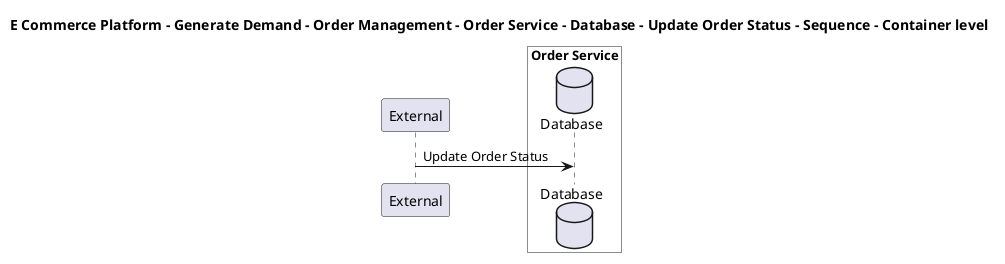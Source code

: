 @startuml

title E Commerce Platform - Generate Demand - Order Management - Order Service - Database - Update Order Status - Sequence - Container level

participant "External" as C4InterFlow.SoftwareSystems.ExternalSystem

box "Order Service" #White
    database "Database" as ECommercePlatform.GenerateDemand.OrderManagement.SoftwareSystems.OrderService.Containers.Database
end box


C4InterFlow.SoftwareSystems.ExternalSystem -> ECommercePlatform.GenerateDemand.OrderManagement.SoftwareSystems.OrderService.Containers.Database : Update Order Status


@enduml
